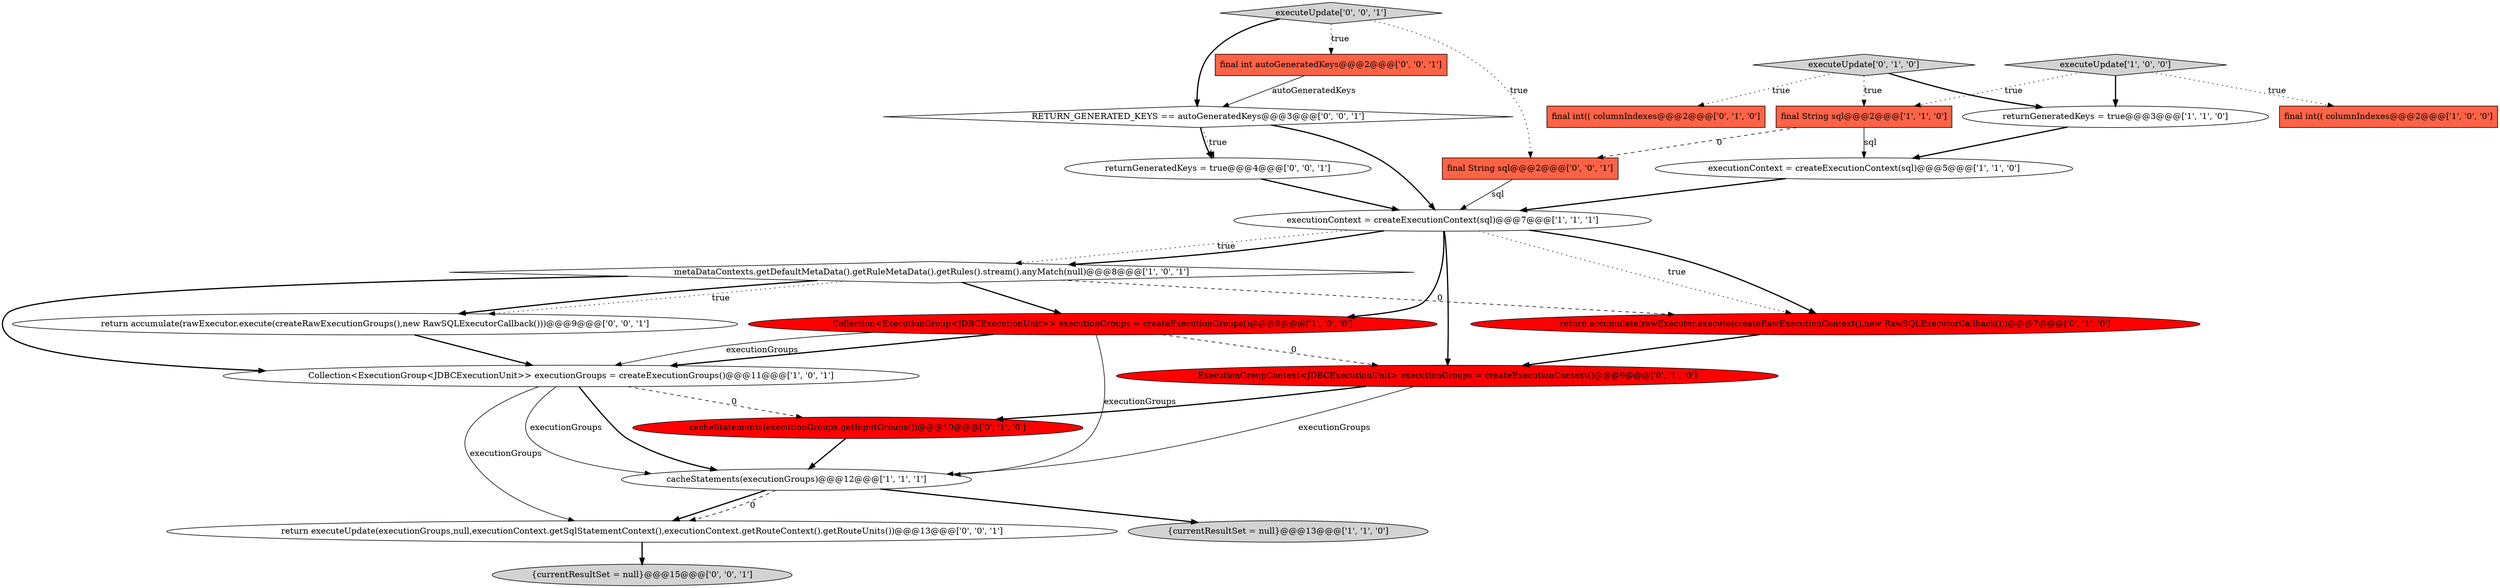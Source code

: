 digraph {
16 [style = filled, label = "return accumulate(rawExecutor.execute(createRawExecutionGroups(),new RawSQLExecutorCallback()))@@@9@@@['0', '0', '1']", fillcolor = white, shape = ellipse image = "AAA0AAABBB3BBB"];
14 [style = filled, label = "executeUpdate['0', '1', '0']", fillcolor = lightgray, shape = diamond image = "AAA0AAABBB2BBB"];
15 [style = filled, label = "return accumulate(rawExecutor.execute(createRawExecutionContext(),new RawSQLExecutorCallback()))@@@7@@@['0', '1', '0']", fillcolor = red, shape = ellipse image = "AAA1AAABBB2BBB"];
6 [style = filled, label = "cacheStatements(executionGroups)@@@12@@@['1', '1', '1']", fillcolor = white, shape = ellipse image = "AAA0AAABBB1BBB"];
19 [style = filled, label = "{currentResultSet = null}@@@15@@@['0', '0', '1']", fillcolor = lightgray, shape = ellipse image = "AAA0AAABBB3BBB"];
7 [style = filled, label = "{currentResultSet = null}@@@13@@@['1', '1', '0']", fillcolor = lightgray, shape = ellipse image = "AAA0AAABBB1BBB"];
5 [style = filled, label = "executeUpdate['1', '0', '0']", fillcolor = lightgray, shape = diamond image = "AAA0AAABBB1BBB"];
13 [style = filled, label = "final int(( columnIndexes@@@2@@@['0', '1', '0']", fillcolor = tomato, shape = box image = "AAA0AAABBB2BBB"];
9 [style = filled, label = "returnGeneratedKeys = true@@@3@@@['1', '1', '0']", fillcolor = white, shape = ellipse image = "AAA0AAABBB1BBB"];
11 [style = filled, label = "cacheStatements(executionGroups.getInputGroups())@@@10@@@['0', '1', '0']", fillcolor = red, shape = ellipse image = "AAA1AAABBB2BBB"];
23 [style = filled, label = "return executeUpdate(executionGroups,null,executionContext.getSqlStatementContext(),executionContext.getRouteContext().getRouteUnits())@@@13@@@['0', '0', '1']", fillcolor = white, shape = ellipse image = "AAA0AAABBB3BBB"];
10 [style = filled, label = "final String sql@@@2@@@['1', '1', '0']", fillcolor = tomato, shape = box image = "AAA0AAABBB1BBB"];
4 [style = filled, label = "Collection<ExecutionGroup<JDBCExecutionUnit>> executionGroups = createExecutionGroups()@@@9@@@['1', '0', '0']", fillcolor = red, shape = ellipse image = "AAA1AAABBB1BBB"];
22 [style = filled, label = "returnGeneratedKeys = true@@@4@@@['0', '0', '1']", fillcolor = white, shape = ellipse image = "AAA0AAABBB3BBB"];
0 [style = filled, label = "metaDataContexts.getDefaultMetaData().getRuleMetaData().getRules().stream().anyMatch(null)@@@8@@@['1', '0', '1']", fillcolor = white, shape = diamond image = "AAA0AAABBB1BBB"];
17 [style = filled, label = "final int autoGeneratedKeys@@@2@@@['0', '0', '1']", fillcolor = tomato, shape = box image = "AAA0AAABBB3BBB"];
18 [style = filled, label = "RETURN_GENERATED_KEYS == autoGeneratedKeys@@@3@@@['0', '0', '1']", fillcolor = white, shape = diamond image = "AAA0AAABBB3BBB"];
2 [style = filled, label = "executionContext = createExecutionContext(sql)@@@7@@@['1', '1', '1']", fillcolor = white, shape = ellipse image = "AAA0AAABBB1BBB"];
3 [style = filled, label = "Collection<ExecutionGroup<JDBCExecutionUnit>> executionGroups = createExecutionGroups()@@@11@@@['1', '0', '1']", fillcolor = white, shape = ellipse image = "AAA0AAABBB1BBB"];
8 [style = filled, label = "final int(( columnIndexes@@@2@@@['1', '0', '0']", fillcolor = tomato, shape = box image = "AAA0AAABBB1BBB"];
21 [style = filled, label = "final String sql@@@2@@@['0', '0', '1']", fillcolor = tomato, shape = box image = "AAA0AAABBB3BBB"];
1 [style = filled, label = "executionContext = createExecutionContext(sql)@@@5@@@['1', '1', '0']", fillcolor = white, shape = ellipse image = "AAA0AAABBB1BBB"];
12 [style = filled, label = "ExecutionGroupContext<JDBCExecutionUnit> executionGroups = createExecutionContext()@@@9@@@['0', '1', '0']", fillcolor = red, shape = ellipse image = "AAA1AAABBB2BBB"];
20 [style = filled, label = "executeUpdate['0', '0', '1']", fillcolor = lightgray, shape = diamond image = "AAA0AAABBB3BBB"];
0->3 [style = bold, label=""];
16->3 [style = bold, label=""];
4->3 [style = bold, label=""];
0->16 [style = bold, label=""];
12->6 [style = solid, label="executionGroups"];
2->0 [style = dotted, label="true"];
10->21 [style = dashed, label="0"];
22->2 [style = bold, label=""];
5->9 [style = bold, label=""];
20->17 [style = dotted, label="true"];
6->23 [style = bold, label=""];
5->10 [style = dotted, label="true"];
10->1 [style = solid, label="sql"];
11->6 [style = bold, label=""];
12->11 [style = bold, label=""];
2->15 [style = dotted, label="true"];
0->15 [style = dashed, label="0"];
3->6 [style = bold, label=""];
4->6 [style = solid, label="executionGroups"];
20->21 [style = dotted, label="true"];
18->2 [style = bold, label=""];
2->4 [style = bold, label=""];
14->10 [style = dotted, label="true"];
3->23 [style = solid, label="executionGroups"];
2->12 [style = bold, label=""];
14->13 [style = dotted, label="true"];
4->12 [style = dashed, label="0"];
21->2 [style = solid, label="sql"];
20->18 [style = bold, label=""];
2->0 [style = bold, label=""];
18->22 [style = bold, label=""];
4->3 [style = solid, label="executionGroups"];
17->18 [style = solid, label="autoGeneratedKeys"];
0->4 [style = bold, label=""];
23->19 [style = bold, label=""];
2->15 [style = bold, label=""];
3->6 [style = solid, label="executionGroups"];
14->9 [style = bold, label=""];
1->2 [style = bold, label=""];
15->12 [style = bold, label=""];
0->16 [style = dotted, label="true"];
5->8 [style = dotted, label="true"];
9->1 [style = bold, label=""];
6->7 [style = bold, label=""];
6->23 [style = dashed, label="0"];
3->11 [style = dashed, label="0"];
18->22 [style = dotted, label="true"];
}

